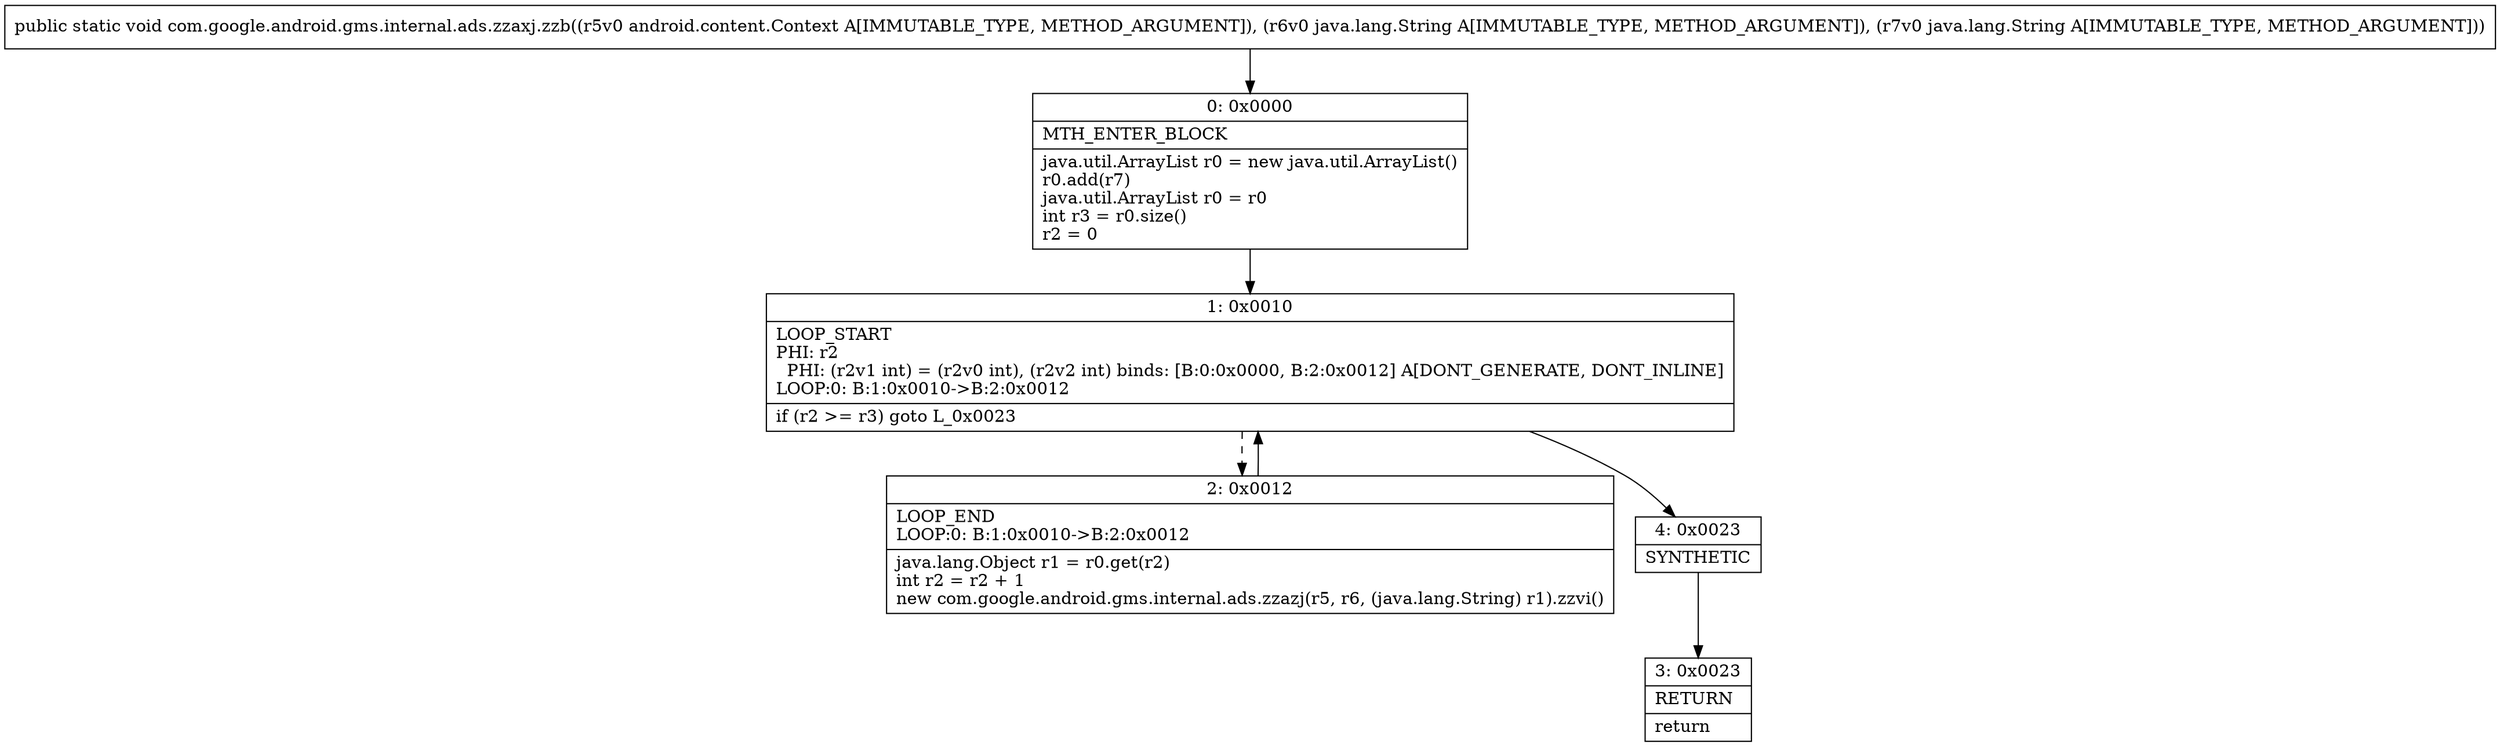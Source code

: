 digraph "CFG forcom.google.android.gms.internal.ads.zzaxj.zzb(Landroid\/content\/Context;Ljava\/lang\/String;Ljava\/lang\/String;)V" {
Node_0 [shape=record,label="{0\:\ 0x0000|MTH_ENTER_BLOCK\l|java.util.ArrayList r0 = new java.util.ArrayList()\lr0.add(r7)\ljava.util.ArrayList r0 = r0\lint r3 = r0.size()\lr2 = 0\l}"];
Node_1 [shape=record,label="{1\:\ 0x0010|LOOP_START\lPHI: r2 \l  PHI: (r2v1 int) = (r2v0 int), (r2v2 int) binds: [B:0:0x0000, B:2:0x0012] A[DONT_GENERATE, DONT_INLINE]\lLOOP:0: B:1:0x0010\-\>B:2:0x0012\l|if (r2 \>= r3) goto L_0x0023\l}"];
Node_2 [shape=record,label="{2\:\ 0x0012|LOOP_END\lLOOP:0: B:1:0x0010\-\>B:2:0x0012\l|java.lang.Object r1 = r0.get(r2)\lint r2 = r2 + 1\lnew com.google.android.gms.internal.ads.zzazj(r5, r6, (java.lang.String) r1).zzvi()\l}"];
Node_3 [shape=record,label="{3\:\ 0x0023|RETURN\l|return\l}"];
Node_4 [shape=record,label="{4\:\ 0x0023|SYNTHETIC\l}"];
MethodNode[shape=record,label="{public static void com.google.android.gms.internal.ads.zzaxj.zzb((r5v0 android.content.Context A[IMMUTABLE_TYPE, METHOD_ARGUMENT]), (r6v0 java.lang.String A[IMMUTABLE_TYPE, METHOD_ARGUMENT]), (r7v0 java.lang.String A[IMMUTABLE_TYPE, METHOD_ARGUMENT])) }"];
MethodNode -> Node_0;
Node_0 -> Node_1;
Node_1 -> Node_2[style=dashed];
Node_1 -> Node_4;
Node_2 -> Node_1;
Node_4 -> Node_3;
}

